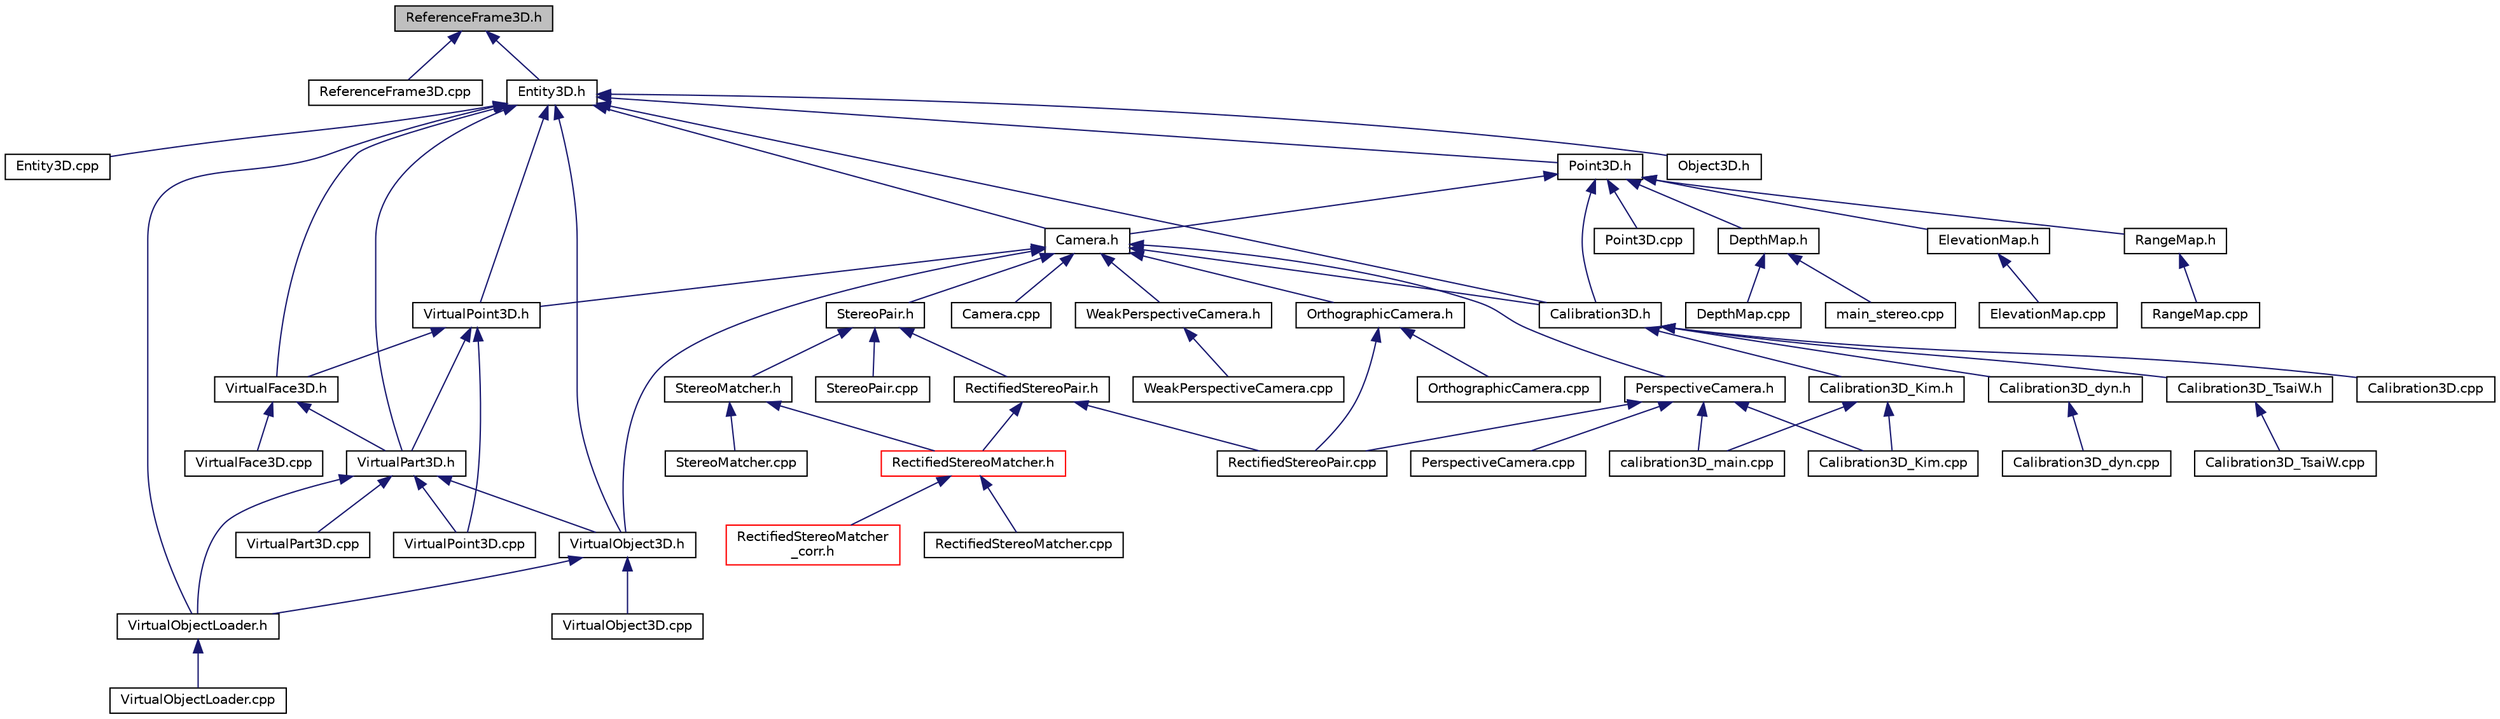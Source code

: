 digraph "ReferenceFrame3D.h"
{
  edge [fontname="Helvetica",fontsize="10",labelfontname="Helvetica",labelfontsize="10"];
  node [fontname="Helvetica",fontsize="10",shape=record];
  Node1 [label="ReferenceFrame3D.h",height=0.2,width=0.4,color="black", fillcolor="grey75", style="filled", fontcolor="black"];
  Node1 -> Node2 [dir="back",color="midnightblue",fontsize="10",style="solid",fontname="Helvetica"];
  Node2 [label="ReferenceFrame3D.cpp",height=0.2,width=0.4,color="black", fillcolor="white", style="filled",URL="$ReferenceFrame3D_8cpp.html"];
  Node1 -> Node3 [dir="back",color="midnightblue",fontsize="10",style="solid",fontname="Helvetica"];
  Node3 [label="Entity3D.h",height=0.2,width=0.4,color="black", fillcolor="white", style="filled",URL="$Entity3D_8h.html"];
  Node3 -> Node4 [dir="back",color="midnightblue",fontsize="10",style="solid",fontname="Helvetica"];
  Node4 [label="Entity3D.cpp",height=0.2,width=0.4,color="black", fillcolor="white", style="filled",URL="$Entity3D_8cpp.html"];
  Node3 -> Node5 [dir="back",color="midnightblue",fontsize="10",style="solid",fontname="Helvetica"];
  Node5 [label="Calibration3D.h",height=0.2,width=0.4,color="black", fillcolor="white", style="filled",URL="$Calibration3D_8h.html"];
  Node5 -> Node6 [dir="back",color="midnightblue",fontsize="10",style="solid",fontname="Helvetica"];
  Node6 [label="Calibration3D.cpp",height=0.2,width=0.4,color="black", fillcolor="white", style="filled",URL="$Calibration3D_8cpp.html"];
  Node5 -> Node7 [dir="back",color="midnightblue",fontsize="10",style="solid",fontname="Helvetica"];
  Node7 [label="Calibration3D_dyn.h",height=0.2,width=0.4,color="black", fillcolor="white", style="filled",URL="$Calibration3D__dyn_8h.html"];
  Node7 -> Node8 [dir="back",color="midnightblue",fontsize="10",style="solid",fontname="Helvetica"];
  Node8 [label="Calibration3D_dyn.cpp",height=0.2,width=0.4,color="black", fillcolor="white", style="filled",URL="$Calibration3D__dyn_8cpp.html"];
  Node5 -> Node9 [dir="back",color="midnightblue",fontsize="10",style="solid",fontname="Helvetica"];
  Node9 [label="Calibration3D_Kim.h",height=0.2,width=0.4,color="black", fillcolor="white", style="filled",URL="$Calibration3D__Kim_8h.html"];
  Node9 -> Node10 [dir="back",color="midnightblue",fontsize="10",style="solid",fontname="Helvetica"];
  Node10 [label="Calibration3D_Kim.cpp",height=0.2,width=0.4,color="black", fillcolor="white", style="filled",URL="$Calibration3D__Kim_8cpp.html"];
  Node9 -> Node11 [dir="back",color="midnightblue",fontsize="10",style="solid",fontname="Helvetica"];
  Node11 [label="calibration3D_main.cpp",height=0.2,width=0.4,color="black", fillcolor="white", style="filled",URL="$calibration3D__main_8cpp.html"];
  Node5 -> Node12 [dir="back",color="midnightblue",fontsize="10",style="solid",fontname="Helvetica"];
  Node12 [label="Calibration3D_TsaiW.h",height=0.2,width=0.4,color="black", fillcolor="white", style="filled",URL="$Calibration3D__TsaiW_8h.html"];
  Node12 -> Node13 [dir="back",color="midnightblue",fontsize="10",style="solid",fontname="Helvetica"];
  Node13 [label="Calibration3D_TsaiW.cpp",height=0.2,width=0.4,color="black", fillcolor="white", style="filled",URL="$Calibration3D__TsaiW_8cpp.html"];
  Node3 -> Node14 [dir="back",color="midnightblue",fontsize="10",style="solid",fontname="Helvetica"];
  Node14 [label="Point3D.h",height=0.2,width=0.4,color="black", fillcolor="white", style="filled",URL="$Point3D_8h.html"];
  Node14 -> Node15 [dir="back",color="midnightblue",fontsize="10",style="solid",fontname="Helvetica"];
  Node15 [label="Point3D.cpp",height=0.2,width=0.4,color="black", fillcolor="white", style="filled",URL="$Point3D_8cpp.html"];
  Node14 -> Node5 [dir="back",color="midnightblue",fontsize="10",style="solid",fontname="Helvetica"];
  Node14 -> Node16 [dir="back",color="midnightblue",fontsize="10",style="solid",fontname="Helvetica"];
  Node16 [label="Camera.h",height=0.2,width=0.4,color="black", fillcolor="white", style="filled",URL="$Camera_8h.html"];
  Node16 -> Node17 [dir="back",color="midnightblue",fontsize="10",style="solid",fontname="Helvetica"];
  Node17 [label="Camera.cpp",height=0.2,width=0.4,color="black", fillcolor="white", style="filled",URL="$Camera_8cpp.html"];
  Node16 -> Node5 [dir="back",color="midnightblue",fontsize="10",style="solid",fontname="Helvetica"];
  Node16 -> Node18 [dir="back",color="midnightblue",fontsize="10",style="solid",fontname="Helvetica"];
  Node18 [label="OrthographicCamera.h",height=0.2,width=0.4,color="black", fillcolor="white", style="filled",URL="$OrthographicCamera_8h.html"];
  Node18 -> Node19 [dir="back",color="midnightblue",fontsize="10",style="solid",fontname="Helvetica"];
  Node19 [label="OrthographicCamera.cpp",height=0.2,width=0.4,color="black", fillcolor="white", style="filled",URL="$OrthographicCamera_8cpp.html"];
  Node18 -> Node20 [dir="back",color="midnightblue",fontsize="10",style="solid",fontname="Helvetica"];
  Node20 [label="RectifiedStereoPair.cpp",height=0.2,width=0.4,color="black", fillcolor="white", style="filled",URL="$RectifiedStereoPair_8cpp.html"];
  Node16 -> Node21 [dir="back",color="midnightblue",fontsize="10",style="solid",fontname="Helvetica"];
  Node21 [label="PerspectiveCamera.h",height=0.2,width=0.4,color="black", fillcolor="white", style="filled",URL="$PerspectiveCamera_8h.html"];
  Node21 -> Node10 [dir="back",color="midnightblue",fontsize="10",style="solid",fontname="Helvetica"];
  Node21 -> Node22 [dir="back",color="midnightblue",fontsize="10",style="solid",fontname="Helvetica"];
  Node22 [label="PerspectiveCamera.cpp",height=0.2,width=0.4,color="black", fillcolor="white", style="filled",URL="$PerspectiveCamera_8cpp.html"];
  Node21 -> Node20 [dir="back",color="midnightblue",fontsize="10",style="solid",fontname="Helvetica"];
  Node21 -> Node11 [dir="back",color="midnightblue",fontsize="10",style="solid",fontname="Helvetica"];
  Node16 -> Node23 [dir="back",color="midnightblue",fontsize="10",style="solid",fontname="Helvetica"];
  Node23 [label="StereoPair.h",height=0.2,width=0.4,color="black", fillcolor="white", style="filled",URL="$StereoPair_8h.html"];
  Node23 -> Node24 [dir="back",color="midnightblue",fontsize="10",style="solid",fontname="Helvetica"];
  Node24 [label="StereoPair.cpp",height=0.2,width=0.4,color="black", fillcolor="white", style="filled",URL="$StereoPair_8cpp.html"];
  Node23 -> Node25 [dir="back",color="midnightblue",fontsize="10",style="solid",fontname="Helvetica"];
  Node25 [label="StereoMatcher.h",height=0.2,width=0.4,color="black", fillcolor="white", style="filled",URL="$StereoMatcher_8h.html"];
  Node25 -> Node26 [dir="back",color="midnightblue",fontsize="10",style="solid",fontname="Helvetica"];
  Node26 [label="StereoMatcher.cpp",height=0.2,width=0.4,color="black", fillcolor="white", style="filled",URL="$StereoMatcher_8cpp.html"];
  Node25 -> Node27 [dir="back",color="midnightblue",fontsize="10",style="solid",fontname="Helvetica"];
  Node27 [label="RectifiedStereoMatcher.h",height=0.2,width=0.4,color="red", fillcolor="white", style="filled",URL="$RectifiedStereoMatcher_8h.html"];
  Node27 -> Node28 [dir="back",color="midnightblue",fontsize="10",style="solid",fontname="Helvetica"];
  Node28 [label="RectifiedStereoMatcher.cpp",height=0.2,width=0.4,color="black", fillcolor="white", style="filled",URL="$RectifiedStereoMatcher_8cpp.html"];
  Node27 -> Node29 [dir="back",color="midnightblue",fontsize="10",style="solid",fontname="Helvetica"];
  Node29 [label="RectifiedStereoMatcher\l_corr.h",height=0.2,width=0.4,color="red", fillcolor="white", style="filled",URL="$RectifiedStereoMatcher__corr_8h.html"];
  Node23 -> Node30 [dir="back",color="midnightblue",fontsize="10",style="solid",fontname="Helvetica"];
  Node30 [label="RectifiedStereoPair.h",height=0.2,width=0.4,color="black", fillcolor="white", style="filled",URL="$RectifiedStereoPair_8h.html"];
  Node30 -> Node20 [dir="back",color="midnightblue",fontsize="10",style="solid",fontname="Helvetica"];
  Node30 -> Node27 [dir="back",color="midnightblue",fontsize="10",style="solid",fontname="Helvetica"];
  Node16 -> Node31 [dir="back",color="midnightblue",fontsize="10",style="solid",fontname="Helvetica"];
  Node31 [label="VirtualPoint3D.h",height=0.2,width=0.4,color="black", fillcolor="white", style="filled",URL="$VirtualPoint3D_8h.html"];
  Node31 -> Node32 [dir="back",color="midnightblue",fontsize="10",style="solid",fontname="Helvetica"];
  Node32 [label="VirtualPoint3D.cpp",height=0.2,width=0.4,color="black", fillcolor="white", style="filled",URL="$VirtualPoint3D_8cpp.html"];
  Node31 -> Node33 [dir="back",color="midnightblue",fontsize="10",style="solid",fontname="Helvetica"];
  Node33 [label="VirtualFace3D.h",height=0.2,width=0.4,color="black", fillcolor="white", style="filled",URL="$VirtualFace3D_8h.html"];
  Node33 -> Node34 [dir="back",color="midnightblue",fontsize="10",style="solid",fontname="Helvetica"];
  Node34 [label="VirtualFace3D.cpp",height=0.2,width=0.4,color="black", fillcolor="white", style="filled",URL="$VirtualFace3D_8cpp.html"];
  Node33 -> Node35 [dir="back",color="midnightblue",fontsize="10",style="solid",fontname="Helvetica"];
  Node35 [label="VirtualPart3D.h",height=0.2,width=0.4,color="black", fillcolor="white", style="filled",URL="$VirtualPart3D_8h.html"];
  Node35 -> Node36 [dir="back",color="midnightblue",fontsize="10",style="solid",fontname="Helvetica"];
  Node36 [label="VirtualPart3D.cpp",height=0.2,width=0.4,color="black", fillcolor="white", style="filled",URL="$VirtualPart3D_8cpp.html"];
  Node35 -> Node32 [dir="back",color="midnightblue",fontsize="10",style="solid",fontname="Helvetica"];
  Node35 -> Node37 [dir="back",color="midnightblue",fontsize="10",style="solid",fontname="Helvetica"];
  Node37 [label="VirtualObject3D.h",height=0.2,width=0.4,color="black", fillcolor="white", style="filled",URL="$VirtualObject3D_8h.html"];
  Node37 -> Node38 [dir="back",color="midnightblue",fontsize="10",style="solid",fontname="Helvetica"];
  Node38 [label="VirtualObject3D.cpp",height=0.2,width=0.4,color="black", fillcolor="white", style="filled",URL="$VirtualObject3D_8cpp.html"];
  Node37 -> Node39 [dir="back",color="midnightblue",fontsize="10",style="solid",fontname="Helvetica"];
  Node39 [label="VirtualObjectLoader.h",height=0.2,width=0.4,color="black", fillcolor="white", style="filled",URL="$VirtualObjectLoader_8h.html"];
  Node39 -> Node40 [dir="back",color="midnightblue",fontsize="10",style="solid",fontname="Helvetica"];
  Node40 [label="VirtualObjectLoader.cpp",height=0.2,width=0.4,color="black", fillcolor="white", style="filled",URL="$VirtualObjectLoader_8cpp.html"];
  Node35 -> Node39 [dir="back",color="midnightblue",fontsize="10",style="solid",fontname="Helvetica"];
  Node31 -> Node35 [dir="back",color="midnightblue",fontsize="10",style="solid",fontname="Helvetica"];
  Node16 -> Node37 [dir="back",color="midnightblue",fontsize="10",style="solid",fontname="Helvetica"];
  Node16 -> Node41 [dir="back",color="midnightblue",fontsize="10",style="solid",fontname="Helvetica"];
  Node41 [label="WeakPerspectiveCamera.h",height=0.2,width=0.4,color="black", fillcolor="white", style="filled",URL="$WeakPerspectiveCamera_8h.html"];
  Node41 -> Node42 [dir="back",color="midnightblue",fontsize="10",style="solid",fontname="Helvetica"];
  Node42 [label="WeakPerspectiveCamera.cpp",height=0.2,width=0.4,color="black", fillcolor="white", style="filled",URL="$WeakPerspectiveCamera_8cpp.html"];
  Node14 -> Node43 [dir="back",color="midnightblue",fontsize="10",style="solid",fontname="Helvetica"];
  Node43 [label="DepthMap.h",height=0.2,width=0.4,color="black", fillcolor="white", style="filled",URL="$DepthMap_8h.html"];
  Node43 -> Node44 [dir="back",color="midnightblue",fontsize="10",style="solid",fontname="Helvetica"];
  Node44 [label="DepthMap.cpp",height=0.2,width=0.4,color="black", fillcolor="white", style="filled",URL="$DepthMap_8cpp.html"];
  Node43 -> Node45 [dir="back",color="midnightblue",fontsize="10",style="solid",fontname="Helvetica"];
  Node45 [label="main_stereo.cpp",height=0.2,width=0.4,color="black", fillcolor="white", style="filled",URL="$main__stereo_8cpp.html"];
  Node14 -> Node46 [dir="back",color="midnightblue",fontsize="10",style="solid",fontname="Helvetica"];
  Node46 [label="ElevationMap.h",height=0.2,width=0.4,color="black", fillcolor="white", style="filled",URL="$ElevationMap_8h.html"];
  Node46 -> Node47 [dir="back",color="midnightblue",fontsize="10",style="solid",fontname="Helvetica"];
  Node47 [label="ElevationMap.cpp",height=0.2,width=0.4,color="black", fillcolor="white", style="filled",URL="$ElevationMap_8cpp.html"];
  Node14 -> Node48 [dir="back",color="midnightblue",fontsize="10",style="solid",fontname="Helvetica"];
  Node48 [label="RangeMap.h",height=0.2,width=0.4,color="black", fillcolor="white", style="filled",URL="$RangeMap_8h.html"];
  Node48 -> Node49 [dir="back",color="midnightblue",fontsize="10",style="solid",fontname="Helvetica"];
  Node49 [label="RangeMap.cpp",height=0.2,width=0.4,color="black", fillcolor="white", style="filled",URL="$RangeMap_8cpp.html"];
  Node3 -> Node16 [dir="back",color="midnightblue",fontsize="10",style="solid",fontname="Helvetica"];
  Node3 -> Node50 [dir="back",color="midnightblue",fontsize="10",style="solid",fontname="Helvetica"];
  Node50 [label="Object3D.h",height=0.2,width=0.4,color="black", fillcolor="white", style="filled",URL="$Object3D_8h.html"];
  Node3 -> Node33 [dir="back",color="midnightblue",fontsize="10",style="solid",fontname="Helvetica"];
  Node3 -> Node31 [dir="back",color="midnightblue",fontsize="10",style="solid",fontname="Helvetica"];
  Node3 -> Node37 [dir="back",color="midnightblue",fontsize="10",style="solid",fontname="Helvetica"];
  Node3 -> Node35 [dir="back",color="midnightblue",fontsize="10",style="solid",fontname="Helvetica"];
  Node3 -> Node39 [dir="back",color="midnightblue",fontsize="10",style="solid",fontname="Helvetica"];
}
